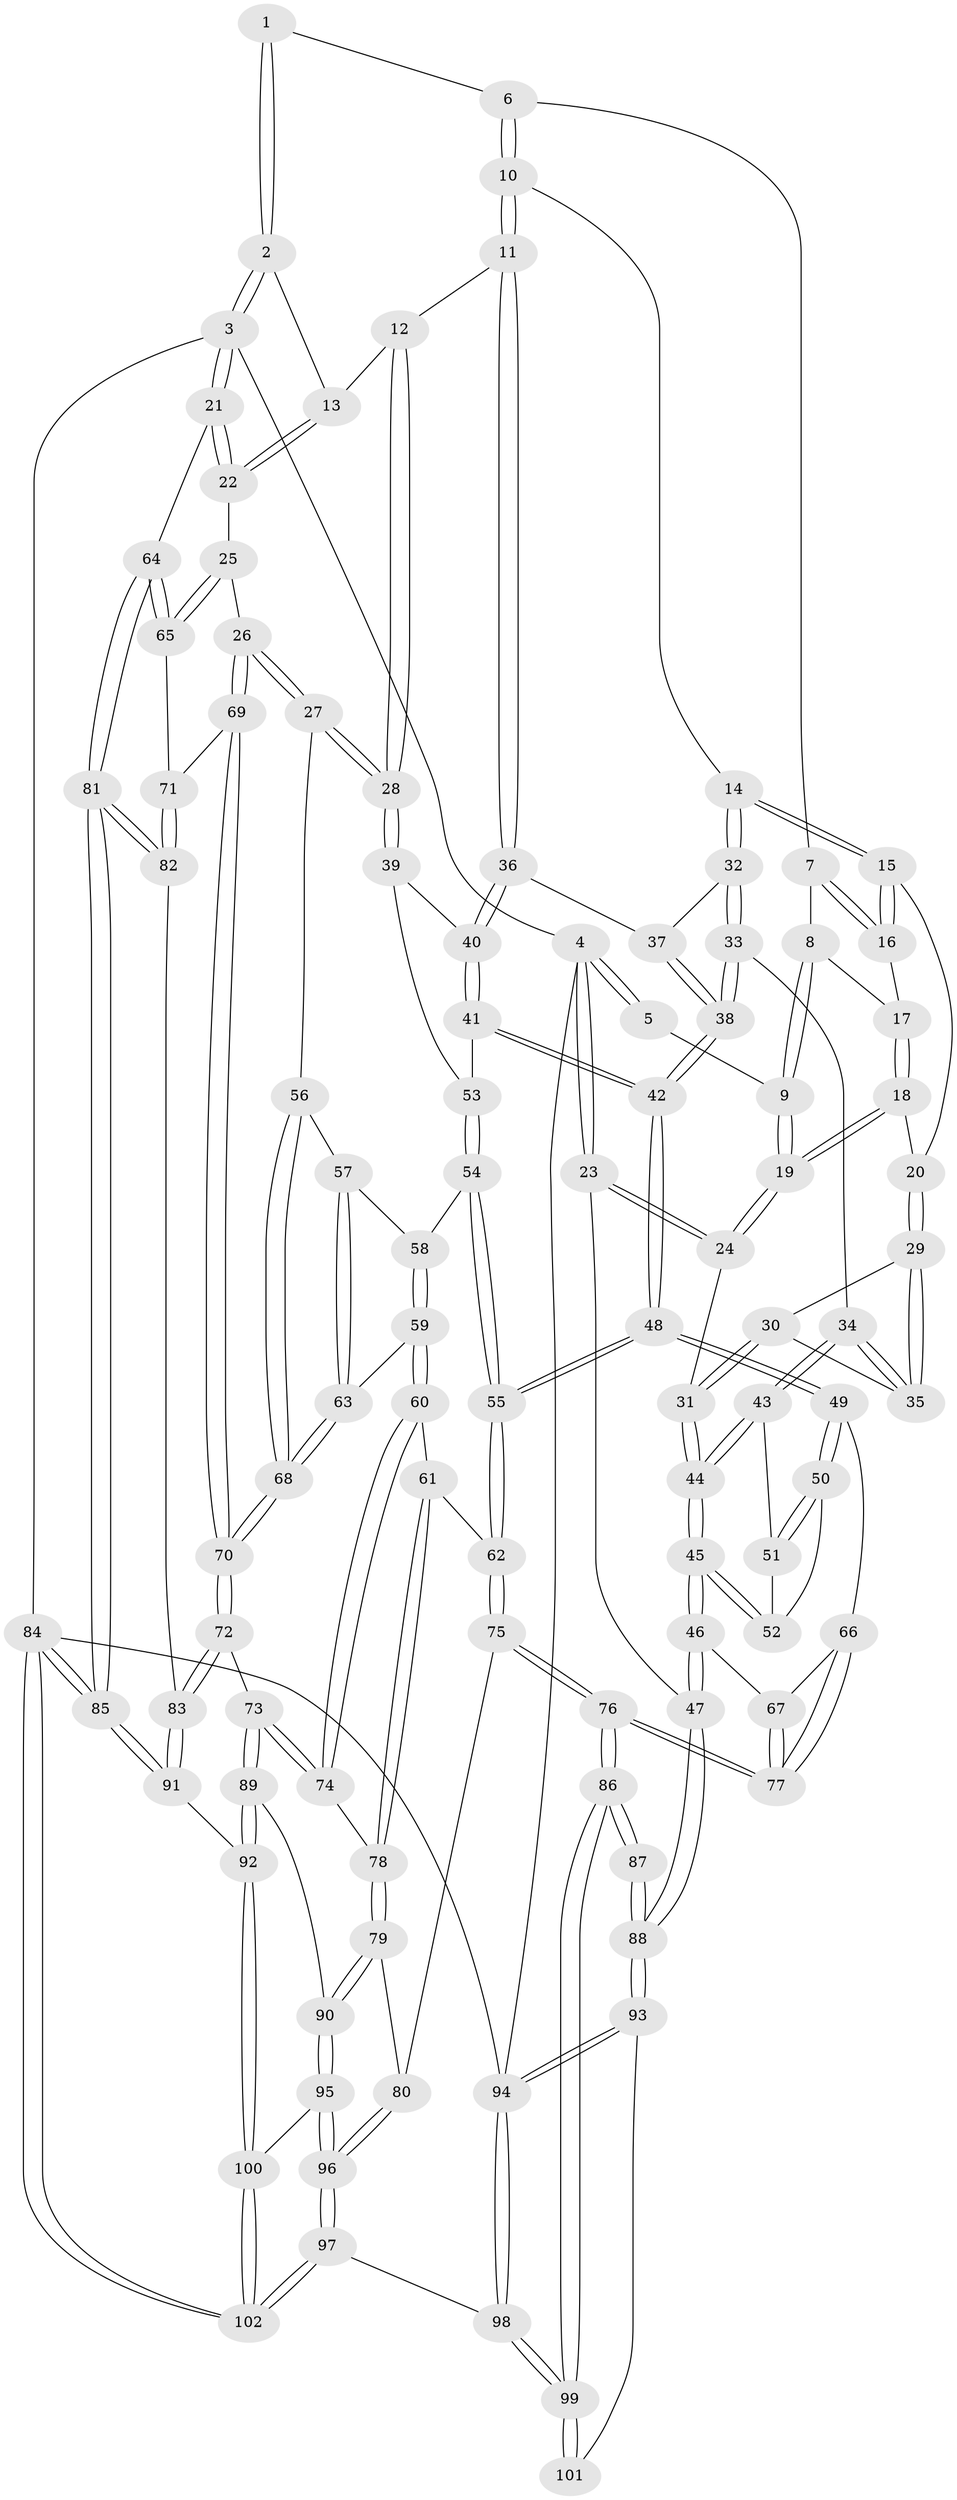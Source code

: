 // Generated by graph-tools (version 1.1) at 2025/01/03/09/25 05:01:06]
// undirected, 102 vertices, 252 edges
graph export_dot {
graph [start="1"]
  node [color=gray90,style=filled];
  1 [pos="+0.3536114389075728+0"];
  2 [pos="+0.8162354227941898+0"];
  3 [pos="+1+0"];
  4 [pos="+0+0"];
  5 [pos="+0.24060608207569872+0"];
  6 [pos="+0.3563650013561596+0"];
  7 [pos="+0.24154669550099298+0.10322514869006388"];
  8 [pos="+0.18671659562591594+0.1269498483120923"];
  9 [pos="+0.10715133912778353+0.1041368466015169"];
  10 [pos="+0.3883052447567978+0"];
  11 [pos="+0.5859696085685844+0.17923628254537377"];
  12 [pos="+0.7037526889151374+0.08552830280480248"];
  13 [pos="+0.7841340488031537+0"];
  14 [pos="+0.34776251307154726+0.17310289144427002"];
  15 [pos="+0.3069837024215209+0.17382790674658072"];
  16 [pos="+0.2789647190315064+0.15824041420995993"];
  17 [pos="+0.21067935747204872+0.1479841536728547"];
  18 [pos="+0.21358266307942053+0.19158832910263565"];
  19 [pos="+0.01591959999467298+0.1971557319440958"];
  20 [pos="+0.23649759397728412+0.21521017229082634"];
  21 [pos="+1+0.28236875459380595"];
  22 [pos="+0.958414316070677+0.2798209406621277"];
  23 [pos="+0+0.2135802336712752"];
  24 [pos="+0.004339069416245556+0.20708639391452097"];
  25 [pos="+0.8583757880831676+0.3590689394502611"];
  26 [pos="+0.8219081756355787+0.3725497256747829"];
  27 [pos="+0.8124228586869309+0.373128047293153"];
  28 [pos="+0.7937601071974698+0.3639613394871852"];
  29 [pos="+0.23482392057583587+0.21892180350120752"];
  30 [pos="+0.12980173762418087+0.25344086973419616"];
  31 [pos="+0.04966735838287371+0.24431098748210556"];
  32 [pos="+0.3621241183136204+0.19883131621638453"];
  33 [pos="+0.35860404281878727+0.30065923927318633"];
  34 [pos="+0.2626074816103921+0.3195951546518785"];
  35 [pos="+0.25005110776784506+0.3047390949837126"];
  36 [pos="+0.5852065133598735+0.18159394054313446"];
  37 [pos="+0.5332389789241103+0.19007428235114077"];
  38 [pos="+0.3807231702973049+0.3243725508714314"];
  39 [pos="+0.6488259403909833+0.32390237903531904"];
  40 [pos="+0.5978933352074199+0.27945641488603074"];
  41 [pos="+0.469768610307241+0.3677743992143858"];
  42 [pos="+0.4321128082999592+0.3925055284395329"];
  43 [pos="+0.23540035458955832+0.3601160183089513"];
  44 [pos="+0.136518567646063+0.39471480691995026"];
  45 [pos="+0.10653076741489909+0.553311517483517"];
  46 [pos="+0.09558653351596227+0.5842355643983084"];
  47 [pos="+0+0.5880563240682656"];
  48 [pos="+0.42409246794313293+0.4884746835709564"];
  49 [pos="+0.39500285425940673+0.4919691298910851"];
  50 [pos="+0.332101168104988+0.458966481947353"];
  51 [pos="+0.2542960965689439+0.39592636834989414"];
  52 [pos="+0.2344338222076272+0.4545151570314304"];
  53 [pos="+0.6121612816917336+0.43102595261240173"];
  54 [pos="+0.6083544699156458+0.44404742827130234"];
  55 [pos="+0.45526025928008884+0.5253796382366951"];
  56 [pos="+0.7965902673728406+0.3949684149684561"];
  57 [pos="+0.7281057559293246+0.45701566196899507"];
  58 [pos="+0.6337250357555662+0.467371637520406"];
  59 [pos="+0.6463859589769649+0.5297966432989022"];
  60 [pos="+0.5092896078627617+0.5784955679550214"];
  61 [pos="+0.49278529126364384+0.5737847280258079"];
  62 [pos="+0.4666856668813284+0.5535606031630554"];
  63 [pos="+0.6832041657103837+0.5419682141587054"];
  64 [pos="+1+0.5288532540047426"];
  65 [pos="+0.964476857031553+0.5517210214414655"];
  66 [pos="+0.3552240451615322+0.5111675326259614"];
  67 [pos="+0.10218448605127507+0.5887718871233953"];
  68 [pos="+0.7394931433978644+0.646953742592476"];
  69 [pos="+0.8541835009557932+0.6252381595717383"];
  70 [pos="+0.750754001105168+0.690425561175979"];
  71 [pos="+0.8986506387043064+0.6209366095041575"];
  72 [pos="+0.7441641163000721+0.7031285880932406"];
  73 [pos="+0.7406234912097696+0.7055126907843478"];
  74 [pos="+0.6391709807161776+0.6689564607171165"];
  75 [pos="+0.30871327971400897+0.7652358290151631"];
  76 [pos="+0.2361635494272137+0.7805778486603392"];
  77 [pos="+0.23295441643622308+0.7750366318056211"];
  78 [pos="+0.5044930721879651+0.7615874187102684"];
  79 [pos="+0.495645730674184+0.796729501978951"];
  80 [pos="+0.438599576483114+0.8086082337693921"];
  81 [pos="+1+0.7818566284536539"];
  82 [pos="+0.989126275939386+0.7062151868903463"];
  83 [pos="+0.8760715463096591+0.7907789261500373"];
  84 [pos="+1+1"];
  85 [pos="+1+1"];
  86 [pos="+0.20340384181725696+0.8715464010266258"];
  87 [pos="+0.05754933889848322+0.8780665272614683"];
  88 [pos="+0+0.8758664123695816"];
  89 [pos="+0.7229079898607471+0.7443467443791452"];
  90 [pos="+0.5591853921197185+0.8327258814647468"];
  91 [pos="+0.9370097056868089+0.9104176027862259"];
  92 [pos="+0.7402990342894032+0.9092669364442597"];
  93 [pos="+0+0.928792171388019"];
  94 [pos="+0+1"];
  95 [pos="+0.570780042456114+0.8919011733932564"];
  96 [pos="+0.4338142895384962+1"];
  97 [pos="+0.4167003545991242+1"];
  98 [pos="+0.2901548142333827+1"];
  99 [pos="+0.2828207123581644+1"];
  100 [pos="+0.7136460697900371+0.9535107534951445"];
  101 [pos="+0.050574906579857665+0.9896684528921282"];
  102 [pos="+0.7066808101446653+1"];
  1 -- 2;
  1 -- 2;
  1 -- 6;
  2 -- 3;
  2 -- 3;
  2 -- 13;
  3 -- 4;
  3 -- 21;
  3 -- 21;
  3 -- 84;
  4 -- 5;
  4 -- 5;
  4 -- 23;
  4 -- 23;
  4 -- 94;
  5 -- 9;
  6 -- 7;
  6 -- 10;
  6 -- 10;
  7 -- 8;
  7 -- 16;
  7 -- 16;
  8 -- 9;
  8 -- 9;
  8 -- 17;
  9 -- 19;
  9 -- 19;
  10 -- 11;
  10 -- 11;
  10 -- 14;
  11 -- 12;
  11 -- 36;
  11 -- 36;
  12 -- 13;
  12 -- 28;
  12 -- 28;
  13 -- 22;
  13 -- 22;
  14 -- 15;
  14 -- 15;
  14 -- 32;
  14 -- 32;
  15 -- 16;
  15 -- 16;
  15 -- 20;
  16 -- 17;
  17 -- 18;
  17 -- 18;
  18 -- 19;
  18 -- 19;
  18 -- 20;
  19 -- 24;
  19 -- 24;
  20 -- 29;
  20 -- 29;
  21 -- 22;
  21 -- 22;
  21 -- 64;
  22 -- 25;
  23 -- 24;
  23 -- 24;
  23 -- 47;
  24 -- 31;
  25 -- 26;
  25 -- 65;
  25 -- 65;
  26 -- 27;
  26 -- 27;
  26 -- 69;
  26 -- 69;
  27 -- 28;
  27 -- 28;
  27 -- 56;
  28 -- 39;
  28 -- 39;
  29 -- 30;
  29 -- 35;
  29 -- 35;
  30 -- 31;
  30 -- 31;
  30 -- 35;
  31 -- 44;
  31 -- 44;
  32 -- 33;
  32 -- 33;
  32 -- 37;
  33 -- 34;
  33 -- 38;
  33 -- 38;
  34 -- 35;
  34 -- 35;
  34 -- 43;
  34 -- 43;
  36 -- 37;
  36 -- 40;
  36 -- 40;
  37 -- 38;
  37 -- 38;
  38 -- 42;
  38 -- 42;
  39 -- 40;
  39 -- 53;
  40 -- 41;
  40 -- 41;
  41 -- 42;
  41 -- 42;
  41 -- 53;
  42 -- 48;
  42 -- 48;
  43 -- 44;
  43 -- 44;
  43 -- 51;
  44 -- 45;
  44 -- 45;
  45 -- 46;
  45 -- 46;
  45 -- 52;
  45 -- 52;
  46 -- 47;
  46 -- 47;
  46 -- 67;
  47 -- 88;
  47 -- 88;
  48 -- 49;
  48 -- 49;
  48 -- 55;
  48 -- 55;
  49 -- 50;
  49 -- 50;
  49 -- 66;
  50 -- 51;
  50 -- 51;
  50 -- 52;
  51 -- 52;
  53 -- 54;
  53 -- 54;
  54 -- 55;
  54 -- 55;
  54 -- 58;
  55 -- 62;
  55 -- 62;
  56 -- 57;
  56 -- 68;
  56 -- 68;
  57 -- 58;
  57 -- 63;
  57 -- 63;
  58 -- 59;
  58 -- 59;
  59 -- 60;
  59 -- 60;
  59 -- 63;
  60 -- 61;
  60 -- 74;
  60 -- 74;
  61 -- 62;
  61 -- 78;
  61 -- 78;
  62 -- 75;
  62 -- 75;
  63 -- 68;
  63 -- 68;
  64 -- 65;
  64 -- 65;
  64 -- 81;
  64 -- 81;
  65 -- 71;
  66 -- 67;
  66 -- 77;
  66 -- 77;
  67 -- 77;
  67 -- 77;
  68 -- 70;
  68 -- 70;
  69 -- 70;
  69 -- 70;
  69 -- 71;
  70 -- 72;
  70 -- 72;
  71 -- 82;
  71 -- 82;
  72 -- 73;
  72 -- 83;
  72 -- 83;
  73 -- 74;
  73 -- 74;
  73 -- 89;
  73 -- 89;
  74 -- 78;
  75 -- 76;
  75 -- 76;
  75 -- 80;
  76 -- 77;
  76 -- 77;
  76 -- 86;
  76 -- 86;
  78 -- 79;
  78 -- 79;
  79 -- 80;
  79 -- 90;
  79 -- 90;
  80 -- 96;
  80 -- 96;
  81 -- 82;
  81 -- 82;
  81 -- 85;
  81 -- 85;
  82 -- 83;
  83 -- 91;
  83 -- 91;
  84 -- 85;
  84 -- 85;
  84 -- 102;
  84 -- 102;
  84 -- 94;
  85 -- 91;
  85 -- 91;
  86 -- 87;
  86 -- 87;
  86 -- 99;
  86 -- 99;
  87 -- 88;
  87 -- 88;
  88 -- 93;
  88 -- 93;
  89 -- 90;
  89 -- 92;
  89 -- 92;
  90 -- 95;
  90 -- 95;
  91 -- 92;
  92 -- 100;
  92 -- 100;
  93 -- 94;
  93 -- 94;
  93 -- 101;
  94 -- 98;
  94 -- 98;
  95 -- 96;
  95 -- 96;
  95 -- 100;
  96 -- 97;
  96 -- 97;
  97 -- 98;
  97 -- 102;
  97 -- 102;
  98 -- 99;
  98 -- 99;
  99 -- 101;
  99 -- 101;
  100 -- 102;
  100 -- 102;
}

